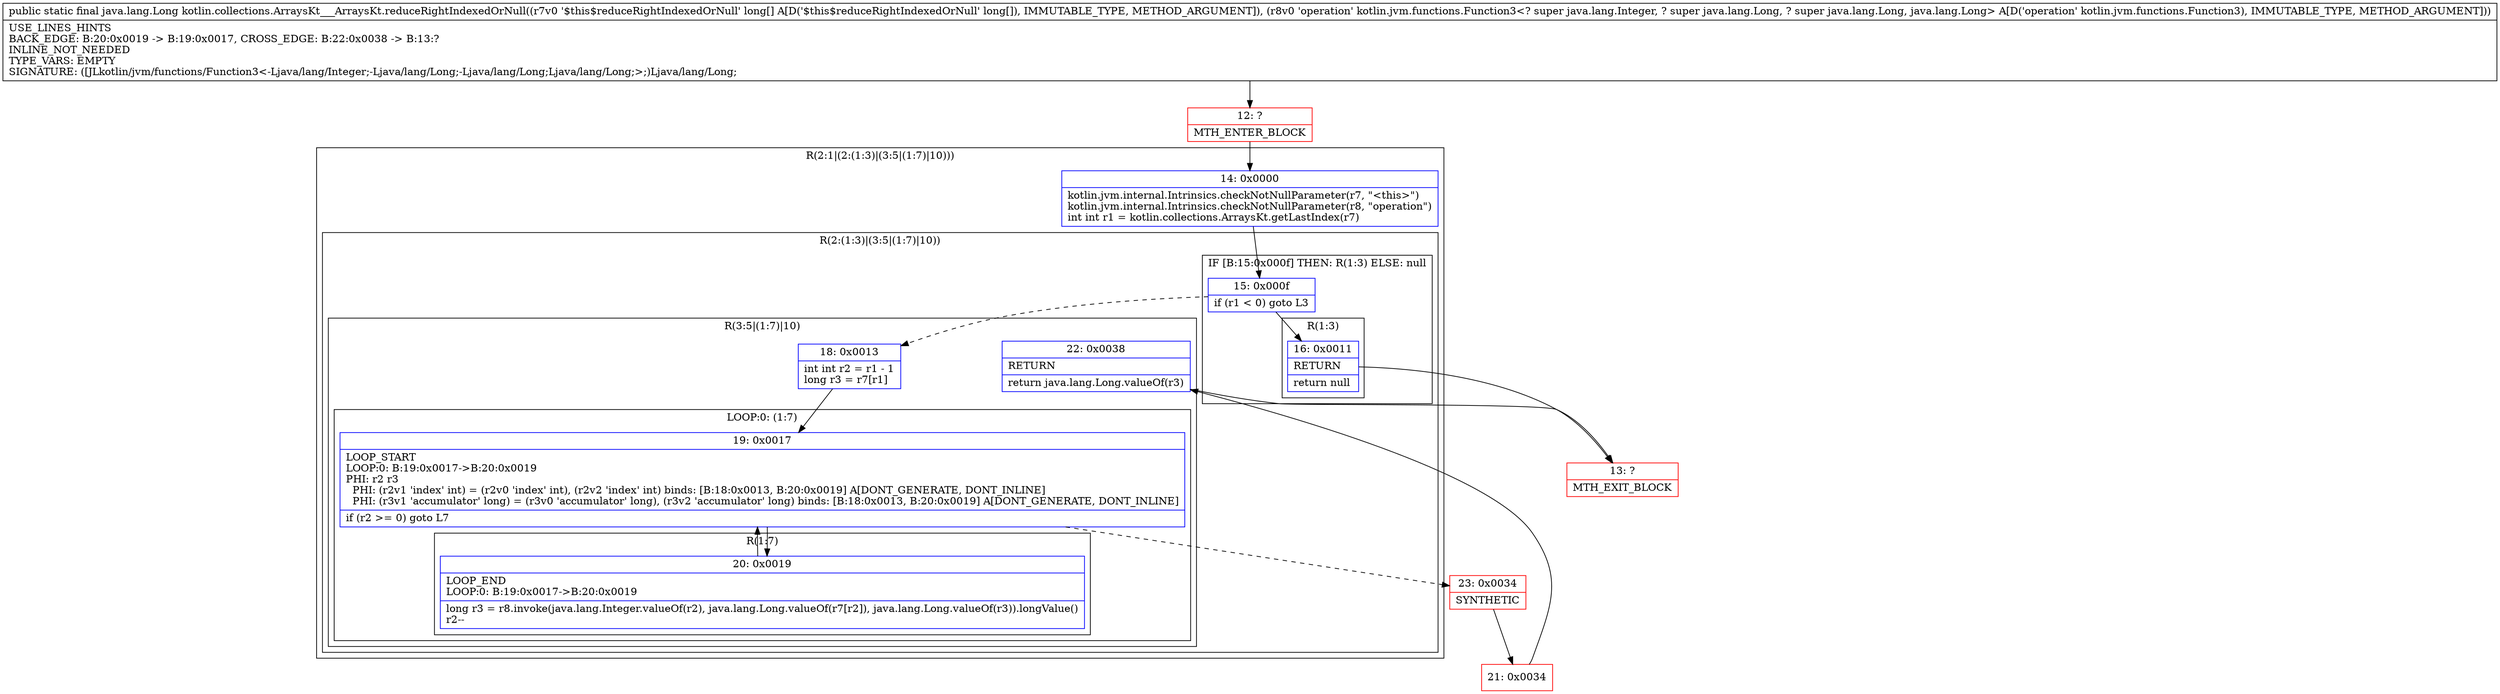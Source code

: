 digraph "CFG forkotlin.collections.ArraysKt___ArraysKt.reduceRightIndexedOrNull([JLkotlin\/jvm\/functions\/Function3;)Ljava\/lang\/Long;" {
subgraph cluster_Region_1214248826 {
label = "R(2:1|(2:(1:3)|(3:5|(1:7)|10)))";
node [shape=record,color=blue];
Node_14 [shape=record,label="{14\:\ 0x0000|kotlin.jvm.internal.Intrinsics.checkNotNullParameter(r7, \"\<this\>\")\lkotlin.jvm.internal.Intrinsics.checkNotNullParameter(r8, \"operation\")\lint int r1 = kotlin.collections.ArraysKt.getLastIndex(r7)\l}"];
subgraph cluster_Region_1874154412 {
label = "R(2:(1:3)|(3:5|(1:7)|10))";
node [shape=record,color=blue];
subgraph cluster_IfRegion_936343116 {
label = "IF [B:15:0x000f] THEN: R(1:3) ELSE: null";
node [shape=record,color=blue];
Node_15 [shape=record,label="{15\:\ 0x000f|if (r1 \< 0) goto L3\l}"];
subgraph cluster_Region_380862660 {
label = "R(1:3)";
node [shape=record,color=blue];
Node_16 [shape=record,label="{16\:\ 0x0011|RETURN\l|return null\l}"];
}
}
subgraph cluster_Region_200790202 {
label = "R(3:5|(1:7)|10)";
node [shape=record,color=blue];
Node_18 [shape=record,label="{18\:\ 0x0013|int int r2 = r1 \- 1\llong r3 = r7[r1]\l}"];
subgraph cluster_LoopRegion_522255140 {
label = "LOOP:0: (1:7)";
node [shape=record,color=blue];
Node_19 [shape=record,label="{19\:\ 0x0017|LOOP_START\lLOOP:0: B:19:0x0017\-\>B:20:0x0019\lPHI: r2 r3 \l  PHI: (r2v1 'index' int) = (r2v0 'index' int), (r2v2 'index' int) binds: [B:18:0x0013, B:20:0x0019] A[DONT_GENERATE, DONT_INLINE]\l  PHI: (r3v1 'accumulator' long) = (r3v0 'accumulator' long), (r3v2 'accumulator' long) binds: [B:18:0x0013, B:20:0x0019] A[DONT_GENERATE, DONT_INLINE]\l|if (r2 \>= 0) goto L7\l}"];
subgraph cluster_Region_678640541 {
label = "R(1:7)";
node [shape=record,color=blue];
Node_20 [shape=record,label="{20\:\ 0x0019|LOOP_END\lLOOP:0: B:19:0x0017\-\>B:20:0x0019\l|long r3 = r8.invoke(java.lang.Integer.valueOf(r2), java.lang.Long.valueOf(r7[r2]), java.lang.Long.valueOf(r3)).longValue()\lr2\-\-\l}"];
}
}
Node_22 [shape=record,label="{22\:\ 0x0038|RETURN\l|return java.lang.Long.valueOf(r3)\l}"];
}
}
}
Node_12 [shape=record,color=red,label="{12\:\ ?|MTH_ENTER_BLOCK\l}"];
Node_13 [shape=record,color=red,label="{13\:\ ?|MTH_EXIT_BLOCK\l}"];
Node_23 [shape=record,color=red,label="{23\:\ 0x0034|SYNTHETIC\l}"];
Node_21 [shape=record,color=red,label="{21\:\ 0x0034}"];
MethodNode[shape=record,label="{public static final java.lang.Long kotlin.collections.ArraysKt___ArraysKt.reduceRightIndexedOrNull((r7v0 '$this$reduceRightIndexedOrNull' long[] A[D('$this$reduceRightIndexedOrNull' long[]), IMMUTABLE_TYPE, METHOD_ARGUMENT]), (r8v0 'operation' kotlin.jvm.functions.Function3\<? super java.lang.Integer, ? super java.lang.Long, ? super java.lang.Long, java.lang.Long\> A[D('operation' kotlin.jvm.functions.Function3), IMMUTABLE_TYPE, METHOD_ARGUMENT]))  | USE_LINES_HINTS\lBACK_EDGE: B:20:0x0019 \-\> B:19:0x0017, CROSS_EDGE: B:22:0x0038 \-\> B:13:?\lINLINE_NOT_NEEDED\lTYPE_VARS: EMPTY\lSIGNATURE: ([JLkotlin\/jvm\/functions\/Function3\<\-Ljava\/lang\/Integer;\-Ljava\/lang\/Long;\-Ljava\/lang\/Long;Ljava\/lang\/Long;\>;)Ljava\/lang\/Long;\l}"];
MethodNode -> Node_12;Node_14 -> Node_15;
Node_15 -> Node_16;
Node_15 -> Node_18[style=dashed];
Node_16 -> Node_13;
Node_18 -> Node_19;
Node_19 -> Node_20;
Node_19 -> Node_23[style=dashed];
Node_20 -> Node_19;
Node_22 -> Node_13;
Node_12 -> Node_14;
Node_23 -> Node_21;
Node_21 -> Node_22;
}

